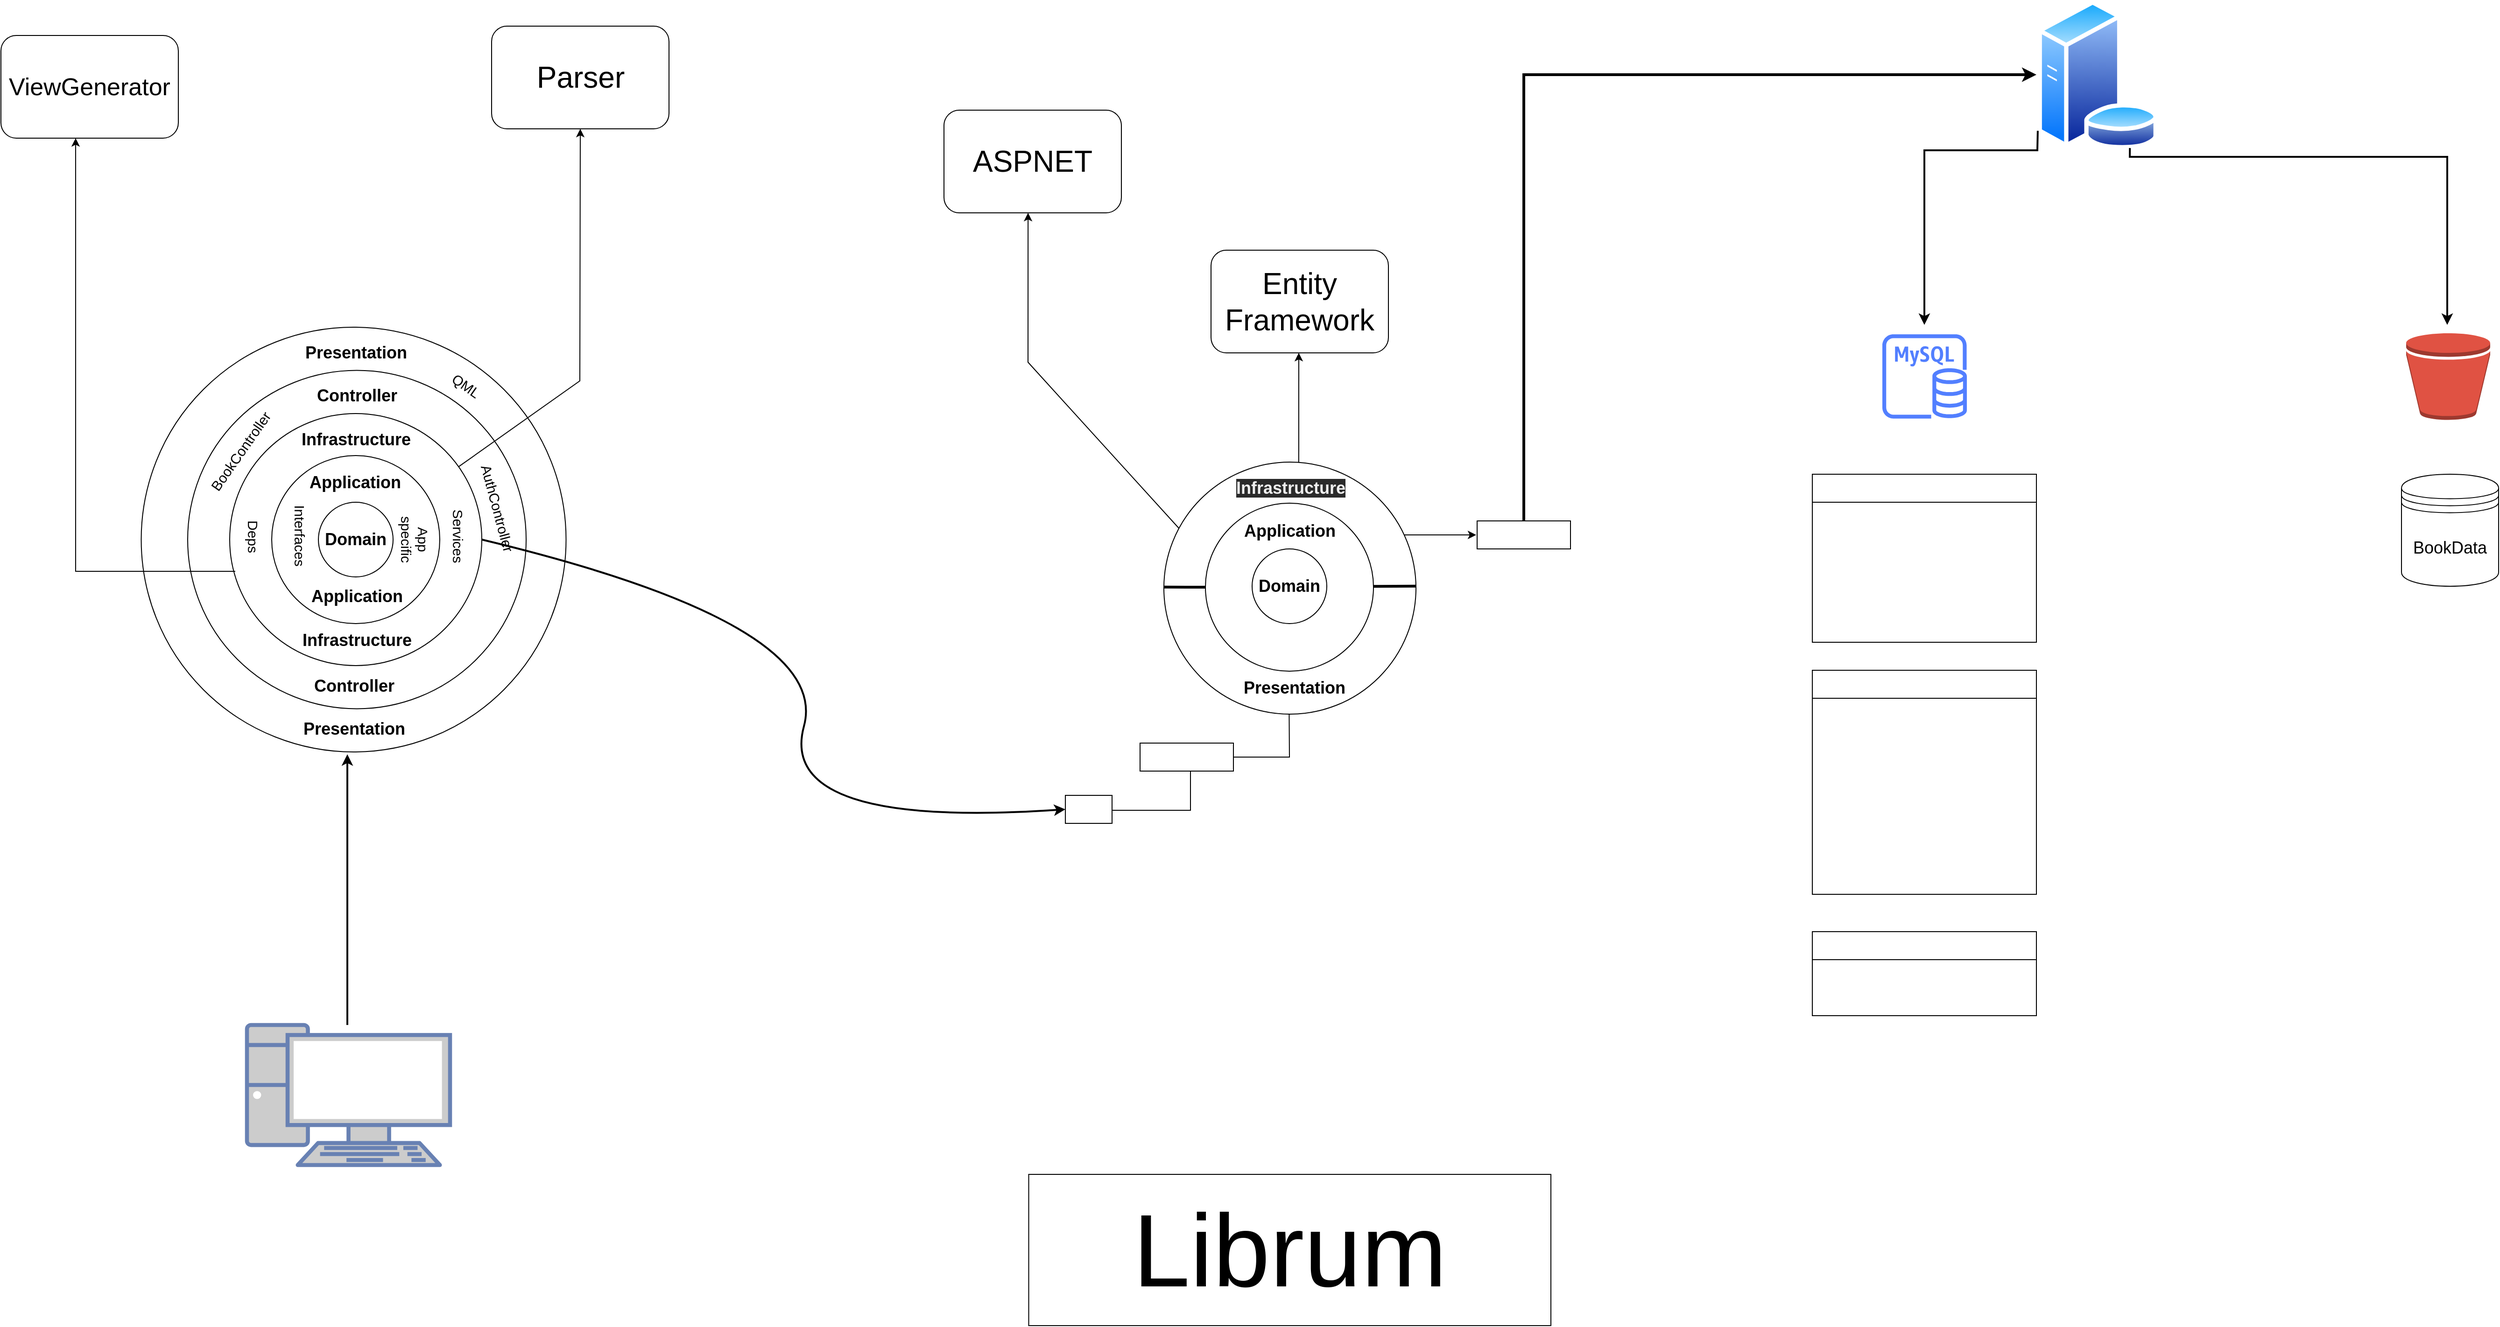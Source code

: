<mxfile version="18.0.1" type="device"><diagram id="UjWuv3JrhT-Ci1nRG43G" name="Page-1"><mxGraphModel dx="3555" dy="2163" grid="1" gridSize="10" guides="1" tooltips="1" connect="1" arrows="1" fold="1" page="1" pageScale="1" pageWidth="2800" pageHeight="1600" math="0" shadow="0"><root><mxCell id="0"/><mxCell id="1" parent="0"/><mxCell id="10" value="" style="ellipse;whiteSpace=wrap;html=1;aspect=fixed;fontSize=18;align=center;" parent="1" vertex="1"><mxGeometry x="210.25" y="482.5" width="455" height="455" as="geometry"/></mxCell><mxCell id="8" value="" style="ellipse;whiteSpace=wrap;html=1;aspect=fixed;fontSize=18;align=center;" parent="1" vertex="1"><mxGeometry x="260" y="528.75" width="362.5" height="362.5" as="geometry"/></mxCell><mxCell id="5" value="" style="ellipse;whiteSpace=wrap;html=1;aspect=fixed;fontSize=18;align=center;" parent="1" vertex="1"><mxGeometry x="305" y="575" width="270" height="270" as="geometry"/></mxCell><mxCell id="3" value="" style="ellipse;whiteSpace=wrap;html=1;aspect=fixed;fontSize=18;align=center;" parent="1" vertex="1"><mxGeometry x="350" y="620" width="180" height="180" as="geometry"/></mxCell><mxCell id="2" value="&lt;font style=&quot;font-size: 18px&quot;&gt;&lt;b&gt;Domain&lt;/b&gt;&lt;/font&gt;" style="ellipse;whiteSpace=wrap;html=1;aspect=fixed;" parent="1" vertex="1"><mxGeometry x="400" y="670" width="80" height="80" as="geometry"/></mxCell><mxCell id="4" value="&lt;b&gt;Application&lt;/b&gt;" style="rounded=0;whiteSpace=wrap;html=1;fontSize=18;align=center;strokeColor=none;" parent="1" vertex="1"><mxGeometry x="401.5" y="634" width="75" height="29" as="geometry"/></mxCell><mxCell id="7" value="&lt;b&gt;Infrastructure&lt;/b&gt;" style="rounded=0;whiteSpace=wrap;html=1;fontSize=18;align=center;strokeColor=none;" parent="1" vertex="1"><mxGeometry x="404.5" y="591" width="70.5" height="23" as="geometry"/></mxCell><mxCell id="9" value="&lt;b&gt;Controller&lt;/b&gt;" style="rounded=0;whiteSpace=wrap;html=1;fontSize=18;align=center;strokeColor=none;" parent="1" vertex="1"><mxGeometry x="406" y="540" width="70.5" height="31" as="geometry"/></mxCell><mxCell id="11" value="&lt;b&gt;Presentation&lt;/b&gt;" style="rounded=0;whiteSpace=wrap;html=1;fontSize=18;align=center;strokeColor=none;" parent="1" vertex="1"><mxGeometry x="405" y="494" width="70.5" height="31" as="geometry"/></mxCell><mxCell id="12" value="&lt;font style=&quot;font-size: 32px&quot;&gt;Parser&lt;/font&gt;" style="rounded=1;whiteSpace=wrap;html=1;fontSize=18;align=center;" parent="1" vertex="1"><mxGeometry x="585.5" y="160" width="190" height="110" as="geometry"/></mxCell><mxCell id="14" value="&lt;font style=&quot;font-size: 26px&quot;&gt;ViewGenerator&lt;/font&gt;" style="rounded=1;whiteSpace=wrap;html=1;fontSize=18;align=center;" parent="1" vertex="1"><mxGeometry x="60" y="170" width="190" height="110" as="geometry"/></mxCell><mxCell id="15" value="" style="endArrow=classic;html=1;rounded=0;fontSize=26;exitX=0.022;exitY=0.626;exitDx=0;exitDy=0;startArrow=none;exitPerimeter=0;" parent="1" source="5" edge="1"><mxGeometry width="50" height="50" relative="1" as="geometry"><mxPoint x="570" y="780" as="sourcePoint"/><mxPoint x="140" y="280" as="targetPoint"/><Array as="points"><mxPoint x="140" y="744"/></Array></mxGeometry></mxCell><mxCell id="16" value="" style="endArrow=classic;html=1;rounded=0;fontSize=26;entryX=0.5;entryY=1;entryDx=0;entryDy=0;" parent="1" source="5" target="12" edge="1"><mxGeometry width="50" height="50" relative="1" as="geometry"><mxPoint x="660" y="660" as="sourcePoint"/><mxPoint x="710" y="610" as="targetPoint"/><Array as="points"><mxPoint x="680" y="540"/></Array></mxGeometry></mxCell><mxCell id="17" value="BookController" style="rounded=0;whiteSpace=wrap;html=1;fontSize=15;align=center;strokeColor=none;rotation=-55;" parent="1" vertex="1"><mxGeometry x="279" y="600" width="75" height="30" as="geometry"/></mxCell><mxCell id="21" value="QML" style="rounded=0;whiteSpace=wrap;html=1;fontSize=15;align=center;strokeColor=none;rotation=35;" parent="1" vertex="1"><mxGeometry x="521" y="530" width="75" height="30" as="geometry"/></mxCell><mxCell id="22" value="AuthController" style="rounded=0;whiteSpace=wrap;html=1;fontSize=15;align=center;strokeColor=none;rotation=75;" parent="1" vertex="1"><mxGeometry x="554.5" y="661" width="75" height="30" as="geometry"/></mxCell><mxCell id="24" value="Services" style="rounded=0;whiteSpace=wrap;html=1;fontSize=15;align=center;strokeColor=none;rotation=90;" parent="1" vertex="1"><mxGeometry x="512.5" y="691" width="75" height="30" as="geometry"/></mxCell><mxCell id="25" value="Interfaces" style="rounded=0;whiteSpace=wrap;html=1;fontSize=15;align=center;strokeColor=none;rotation=90;" parent="1" vertex="1"><mxGeometry x="343" y="691" width="75" height="30" as="geometry"/></mxCell><mxCell id="26" value="App specific" style="rounded=0;whiteSpace=wrap;html=1;fontSize=15;align=center;strokeColor=none;rotation=90;" parent="1" vertex="1"><mxGeometry x="466" y="695" width="75" height="30" as="geometry"/></mxCell><mxCell id="47" value="Deps" style="rounded=0;whiteSpace=wrap;html=1;fontSize=15;align=center;strokeColor=none;rotation=90;" parent="1" vertex="1"><mxGeometry x="293" y="692" width="75" height="30" as="geometry"/></mxCell><mxCell id="52" value="&lt;font color=&quot;#ffffff&quot; size=&quot;1&quot;&gt;&lt;b style=&quot;font-size: 28px&quot;&gt;&lt;br&gt;User&lt;/b&gt;&lt;/font&gt;" style="fontColor=#0066CC;verticalAlign=top;verticalLabelPosition=bottom;labelPosition=center;align=center;html=1;outlineConnect=0;fillColor=#CCCCCC;strokeColor=#6881B3;gradientColor=none;gradientDirection=north;strokeWidth=2;shape=mxgraph.networks.pc;fontSize=26;" parent="1" vertex="1"><mxGeometry x="323.5" y="1230" width="217.5" height="150" as="geometry"/></mxCell><mxCell id="53" value="" style="endArrow=classic;html=1;rounded=0;fontSize=28;fontColor=#FFFFFF;strokeWidth=2;" parent="1" edge="1"><mxGeometry width="50" height="50" relative="1" as="geometry"><mxPoint x="431" y="1230" as="sourcePoint"/><mxPoint x="431" y="940" as="targetPoint"/></mxGeometry></mxCell><mxCell id="54" value="&lt;b&gt;Presentation&lt;/b&gt;" style="rounded=0;whiteSpace=wrap;html=1;fontSize=18;align=center;strokeColor=none;" parent="1" vertex="1"><mxGeometry x="402.5" y="897" width="70.5" height="31" as="geometry"/></mxCell><mxCell id="55" value="&lt;b&gt;Application&lt;/b&gt;" style="rounded=0;whiteSpace=wrap;html=1;fontSize=18;align=center;strokeColor=none;" parent="1" vertex="1"><mxGeometry x="403.5" y="756" width="75" height="29" as="geometry"/></mxCell><mxCell id="56" value="&lt;b&gt;Infrastructure&lt;/b&gt;" style="rounded=0;whiteSpace=wrap;html=1;fontSize=18;align=center;strokeColor=none;" parent="1" vertex="1"><mxGeometry x="405.5" y="806" width="70.5" height="23" as="geometry"/></mxCell><mxCell id="71" value="" style="ellipse;whiteSpace=wrap;html=1;aspect=fixed;fontSize=18;align=center;" parent="1" vertex="1"><mxGeometry x="1305.5" y="627" width="270" height="270" as="geometry"/></mxCell><mxCell id="58" value="&lt;b&gt;Controller&lt;/b&gt;" style="rounded=0;whiteSpace=wrap;html=1;fontSize=18;align=center;strokeColor=none;" parent="1" vertex="1"><mxGeometry x="402.5" y="851" width="70.5" height="31" as="geometry"/></mxCell><mxCell id="68" value="" style="ellipse;whiteSpace=wrap;html=1;aspect=fixed;fontSize=18;align=center;" parent="1" vertex="1"><mxGeometry x="1350" y="671" width="180" height="180" as="geometry"/></mxCell><mxCell id="67" value="&lt;font style=&quot;font-size: 18px&quot;&gt;&lt;b&gt;Domain&lt;/b&gt;&lt;/font&gt;" style="ellipse;whiteSpace=wrap;html=1;aspect=fixed;" parent="1" vertex="1"><mxGeometry x="1400" y="720" width="80" height="80" as="geometry"/></mxCell><mxCell id="69" value="&lt;b&gt;Application&lt;/b&gt;" style="rounded=0;whiteSpace=wrap;html=1;fontSize=18;align=center;strokeColor=none;" parent="1" vertex="1"><mxGeometry x="1403" y="686" width="75" height="29" as="geometry"/></mxCell><mxCell id="72" value="&lt;b style=&quot;color: rgb(240, 240, 240); font-family: helvetica; font-size: 18px; font-style: normal; letter-spacing: normal; text-align: center; text-indent: 0px; text-transform: none; word-spacing: 0px; background-color: rgb(42, 42, 42);&quot;&gt;Infrastructure&lt;/b&gt;" style="text;whiteSpace=wrap;html=1;fontSize=18;fontColor=#FFFFFF;" parent="1" vertex="1"><mxGeometry x="1381" y="638" width="140" height="23" as="geometry"/></mxCell><mxCell id="74" value="" style="endArrow=none;html=1;rounded=0;fontSize=18;fontColor=#FFFFFF;strokeWidth=3;exitX=0.001;exitY=0.496;exitDx=0;exitDy=0;exitPerimeter=0;" parent="1" source="71" target="68" edge="1"><mxGeometry width="50" height="50" relative="1" as="geometry"><mxPoint x="1310" y="765" as="sourcePoint"/><mxPoint x="1360" y="715" as="targetPoint"/></mxGeometry></mxCell><mxCell id="75" value="" style="endArrow=none;html=1;rounded=0;fontSize=18;fontColor=#FFFFFF;strokeWidth=3;exitX=1;exitY=0.495;exitDx=0;exitDy=0;exitPerimeter=0;" parent="1" source="68" edge="1"><mxGeometry width="50" height="50" relative="1" as="geometry"><mxPoint x="1531" y="760" as="sourcePoint"/><mxPoint x="1575.502" y="759.819" as="targetPoint"/></mxGeometry></mxCell><mxCell id="76" value="&lt;b&gt;Presentation&lt;/b&gt;" style="rounded=0;whiteSpace=wrap;html=1;fontSize=18;align=center;strokeColor=none;" parent="1" vertex="1"><mxGeometry x="1409.5" y="853" width="70.5" height="31" as="geometry"/></mxCell><mxCell id="77" value="Controllers" style="rounded=0;whiteSpace=wrap;html=1;fontSize=18;fontColor=#FFFFFF;fillColor=default;gradientColor=none;align=center;" parent="1" vertex="1"><mxGeometry x="1280" y="928" width="100" height="30" as="geometry"/></mxCell><mxCell id="78" value="" style="endArrow=none;html=1;rounded=0;fontSize=18;fontColor=#FFFFFF;strokeWidth=1;exitX=1;exitY=0.5;exitDx=0;exitDy=0;entryX=0.497;entryY=1;entryDx=0;entryDy=0;entryPerimeter=0;" parent="1" source="77" target="71" edge="1"><mxGeometry width="50" height="50" relative="1" as="geometry"><mxPoint x="1390" y="990" as="sourcePoint"/><mxPoint x="1440" y="900" as="targetPoint"/><Array as="points"><mxPoint x="1440" y="943"/></Array></mxGeometry></mxCell><mxCell id="80" value="" style="endArrow=none;html=1;rounded=0;fontSize=18;fontColor=#FFFFFF;strokeWidth=1;entryX=0.54;entryY=1;entryDx=0;entryDy=0;entryPerimeter=0;" parent="1" target="77" edge="1"><mxGeometry width="50" height="50" relative="1" as="geometry"><mxPoint x="1250" y="1000" as="sourcePoint"/><mxPoint x="1260" y="930" as="targetPoint"/><Array as="points"><mxPoint x="1334" y="1000"/></Array></mxGeometry></mxCell><mxCell id="81" value="User" style="rounded=0;whiteSpace=wrap;html=1;fontSize=18;fontColor=#FFFFFF;fillColor=default;gradientColor=none;align=center;" parent="1" vertex="1"><mxGeometry x="1200" y="984" width="50" height="30" as="geometry"/></mxCell><mxCell id="83" value="" style="curved=1;endArrow=classic;html=1;rounded=0;fontSize=18;fontColor=#FFFFFF;strokeWidth=2;entryX=0;entryY=0.5;entryDx=0;entryDy=0;exitX=1;exitY=0.5;exitDx=0;exitDy=0;" parent="1" source="5" target="81" edge="1"><mxGeometry width="50" height="50" relative="1" as="geometry"><mxPoint x="950" y="980" as="sourcePoint"/><mxPoint x="1000" y="930" as="targetPoint"/><Array as="points"><mxPoint x="950" y="800"/><mxPoint x="890" y="1020"/></Array></mxGeometry></mxCell><mxCell id="86" value="" style="endArrow=classic;html=1;rounded=0;fontSize=18;fontColor=#FFFFFF;strokeWidth=1;exitX=0.06;exitY=0.263;exitDx=0;exitDy=0;exitPerimeter=0;entryX=0.474;entryY=1;entryDx=0;entryDy=0;entryPerimeter=0;" parent="1" source="71" target="87" edge="1"><mxGeometry width="50" height="50" relative="1" as="geometry"><mxPoint x="1350" y="660" as="sourcePoint"/><mxPoint x="1160" y="370" as="targetPoint"/><Array as="points"><mxPoint x="1160" y="520"/></Array></mxGeometry></mxCell><mxCell id="87" value="&lt;span style=&quot;font-size: 32px&quot;&gt;ASPNET&lt;/span&gt;" style="rounded=1;whiteSpace=wrap;html=1;fontSize=18;align=center;" parent="1" vertex="1"><mxGeometry x="1070" y="250" width="190" height="110" as="geometry"/></mxCell><mxCell id="88" value="&lt;span style=&quot;font-size: 32px&quot;&gt;Entity Framework&lt;/span&gt;" style="rounded=1;whiteSpace=wrap;html=1;fontSize=18;align=center;" parent="1" vertex="1"><mxGeometry x="1356" y="400" width="190" height="110" as="geometry"/></mxCell><mxCell id="90" value="" style="endArrow=classic;html=1;rounded=0;fontSize=18;fontColor=#FFFFFF;strokeWidth=1;exitX=0.535;exitY=0.001;exitDx=0;exitDy=0;exitPerimeter=0;" parent="1" source="71" edge="1"><mxGeometry width="50" height="50" relative="1" as="geometry"><mxPoint x="1450" y="620" as="sourcePoint"/><mxPoint x="1450" y="510" as="targetPoint"/></mxGeometry></mxCell><mxCell id="95" value="" style="aspect=fixed;perimeter=ellipsePerimeter;html=1;align=center;shadow=0;dashed=0;spacingTop=3;image;image=img/lib/active_directory/database_server.svg;fontSize=18;fontColor=#FFFFFF;fillColor=default;gradientColor=none;" parent="1" vertex="1"><mxGeometry x="2240" y="132" width="131.2" height="160" as="geometry"/></mxCell><mxCell id="97" value="" style="endArrow=classic;html=1;rounded=0;fontSize=18;fontColor=#FFFFFF;strokeWidth=2;exitX=0.011;exitY=0.876;exitDx=0;exitDy=0;exitPerimeter=0;" parent="1" source="95" edge="1"><mxGeometry width="50" height="50" relative="1" as="geometry"><mxPoint x="1850" y="450" as="sourcePoint"/><mxPoint x="2120" y="480" as="targetPoint"/><Array as="points"><mxPoint x="2241" y="293"/><mxPoint x="2120" y="293"/></Array></mxGeometry></mxCell><mxCell id="98" value="" style="endArrow=classic;html=1;rounded=0;fontSize=18;fontColor=#FFFFFF;strokeWidth=2;exitX=0.763;exitY=0.991;exitDx=0;exitDy=0;exitPerimeter=0;" parent="1" source="95" edge="1"><mxGeometry width="50" height="50" relative="1" as="geometry"><mxPoint x="2340" y="300" as="sourcePoint"/><mxPoint x="2680" y="480" as="targetPoint"/><Array as="points"><mxPoint x="2340" y="300"/><mxPoint x="2680" y="300"/></Array></mxGeometry></mxCell><mxCell id="100" value="AWS s3" style="outlineConnect=0;dashed=0;verticalLabelPosition=bottom;verticalAlign=top;align=center;html=1;shape=mxgraph.aws3.bucket;fillColor=#E05243;gradientColor=none;fontSize=18;fontColor=#FFFFFF;" parent="1" vertex="1"><mxGeometry x="2636" y="488.75" width="90" height="93" as="geometry"/></mxCell><mxCell id="101" value="&lt;font style=&quot;font-size: 18px&quot; color=&quot;#ffffff&quot;&gt;MySQL&lt;/font&gt;" style="sketch=0;outlineConnect=0;fontColor=#232F3E;gradientColor=none;fillColor=#527FFF;strokeColor=none;dashed=0;verticalLabelPosition=bottom;verticalAlign=top;align=center;html=1;fontSize=12;fontStyle=0;aspect=fixed;pointerEvents=1;shape=mxgraph.aws4.rds_mysql_instance;" parent="1" vertex="1"><mxGeometry x="2075" y="490" width="90.5" height="90.5" as="geometry"/></mxCell><mxCell id="102" value="Users" style="swimlane;fontStyle=0;childLayout=stackLayout;horizontal=1;startSize=30;horizontalStack=0;resizeParent=1;resizeParentMax=0;resizeLast=0;collapsible=1;marginBottom=0;fontSize=18;fontColor=#FFFFFF;fillColor=default;gradientColor=none;align=center;" parent="1" vertex="1"><mxGeometry x="2000" y="640" width="240" height="180" as="geometry"/></mxCell><mxCell id="103" value="Firstname : string" style="text;strokeColor=none;fillColor=none;align=left;verticalAlign=middle;spacingLeft=4;spacingRight=4;overflow=hidden;points=[[0,0.5],[1,0.5]];portConstraint=eastwest;rotatable=0;fontSize=18;fontColor=#FFFFFF;" parent="102" vertex="1"><mxGeometry y="30" width="240" height="30" as="geometry"/></mxCell><mxCell id="104" value="Lastname : string" style="text;strokeColor=none;fillColor=none;align=left;verticalAlign=middle;spacingLeft=4;spacingRight=4;overflow=hidden;points=[[0,0.5],[1,0.5]];portConstraint=eastwest;rotatable=0;fontSize=18;fontColor=#FFFFFF;" parent="102" vertex="1"><mxGeometry y="60" width="240" height="30" as="geometry"/></mxCell><mxCell id="105" value="Email : string" style="text;strokeColor=none;fillColor=none;align=left;verticalAlign=middle;spacingLeft=4;spacingRight=4;overflow=hidden;points=[[0,0.5],[1,0.5]];portConstraint=eastwest;rotatable=0;fontSize=18;fontColor=#FFFFFF;" parent="102" vertex="1"><mxGeometry y="90" width="240" height="30" as="geometry"/></mxCell><mxCell id="107" value="Age : int" style="text;strokeColor=none;fillColor=none;align=left;verticalAlign=middle;spacingLeft=4;spacingRight=4;overflow=hidden;points=[[0,0.5],[1,0.5]];portConstraint=eastwest;rotatable=0;fontSize=18;fontColor=#FFFFFF;" parent="102" vertex="1"><mxGeometry y="120" width="240" height="30" as="geometry"/></mxCell><mxCell id="106" value="AccountCreation : DateTime" style="text;strokeColor=none;fillColor=none;align=left;verticalAlign=middle;spacingLeft=4;spacingRight=4;overflow=hidden;points=[[0,0.5],[1,0.5]];portConstraint=eastwest;rotatable=0;fontSize=18;fontColor=#FFFFFF;" parent="102" vertex="1"><mxGeometry y="150" width="240" height="30" as="geometry"/></mxCell><mxCell id="108" value="Books" style="swimlane;fontStyle=0;childLayout=stackLayout;horizontal=1;startSize=30;horizontalStack=0;resizeParent=1;resizeParentMax=0;resizeLast=0;collapsible=1;marginBottom=0;fontSize=18;fontColor=#FFFFFF;fillColor=default;gradientColor=none;align=center;" parent="1" vertex="1"><mxGeometry x="2000" y="850" width="240" height="240" as="geometry"/></mxCell><mxCell id="109" value="Name : string" style="text;strokeColor=none;fillColor=none;align=left;verticalAlign=middle;spacingLeft=4;spacingRight=4;overflow=hidden;points=[[0,0.5],[1,0.5]];portConstraint=eastwest;rotatable=0;fontSize=18;fontColor=#FFFFFF;" parent="108" vertex="1"><mxGeometry y="30" width="240" height="30" as="geometry"/></mxCell><mxCell id="110" value="PublishingDate : DateTime" style="text;strokeColor=none;fillColor=none;align=left;verticalAlign=middle;spacingLeft=4;spacingRight=4;overflow=hidden;points=[[0,0.5],[1,0.5]];portConstraint=eastwest;rotatable=0;fontSize=18;fontColor=#FFFFFF;" parent="108" vertex="1"><mxGeometry y="60" width="240" height="30" as="geometry"/></mxCell><mxCell id="111" value="Pages : int" style="text;strokeColor=none;fillColor=none;align=left;verticalAlign=middle;spacingLeft=4;spacingRight=4;overflow=hidden;points=[[0,0.5],[1,0.5]];portConstraint=eastwest;rotatable=0;fontSize=18;fontColor=#FFFFFF;" parent="108" vertex="1"><mxGeometry y="90" width="240" height="30" as="geometry"/></mxCell><mxCell id="112" value="Format : string" style="text;strokeColor=none;fillColor=none;align=left;verticalAlign=middle;spacingLeft=4;spacingRight=4;overflow=hidden;points=[[0,0.5],[1,0.5]];portConstraint=eastwest;rotatable=0;fontSize=18;fontColor=#FFFFFF;" parent="108" vertex="1"><mxGeometry y="120" width="240" height="30" as="geometry"/></mxCell><mxCell id="114" value="DataLink : Link" style="text;strokeColor=none;fillColor=none;align=left;verticalAlign=middle;spacingLeft=4;spacingRight=4;overflow=hidden;points=[[0,0.5],[1,0.5]];portConstraint=eastwest;rotatable=0;fontSize=18;fontColor=#FFFFFF;" parent="108" vertex="1"><mxGeometry y="150" width="240" height="30" as="geometry"/></mxCell><mxCell id="113" value="Authors : Author" style="text;strokeColor=none;fillColor=none;align=left;verticalAlign=middle;spacingLeft=4;spacingRight=4;overflow=hidden;points=[[0,0.5],[1,0.5]];portConstraint=eastwest;rotatable=0;fontSize=18;fontColor=#FFFFFF;" parent="108" vertex="1"><mxGeometry y="180" width="240" height="30" as="geometry"/></mxCell><mxCell id="115" value="Users : User" style="text;strokeColor=none;fillColor=none;align=left;verticalAlign=middle;spacingLeft=4;spacingRight=4;overflow=hidden;points=[[0,0.5],[1,0.5]];portConstraint=eastwest;rotatable=0;fontSize=18;fontColor=#FFFFFF;" parent="108" vertex="1"><mxGeometry y="210" width="240" height="30" as="geometry"/></mxCell><mxCell id="117" value="Author" style="swimlane;fontStyle=0;childLayout=stackLayout;horizontal=1;startSize=30;horizontalStack=0;resizeParent=1;resizeParentMax=0;resizeLast=0;collapsible=1;marginBottom=0;fontSize=18;fontColor=#FFFFFF;fillColor=default;gradientColor=none;align=center;" parent="1" vertex="1"><mxGeometry x="2000" y="1130" width="240" height="90" as="geometry"/></mxCell><mxCell id="118" value="FirstName : string" style="text;strokeColor=none;fillColor=none;align=left;verticalAlign=middle;spacingLeft=4;spacingRight=4;overflow=hidden;points=[[0,0.5],[1,0.5]];portConstraint=eastwest;rotatable=0;fontSize=18;fontColor=#FFFFFF;" parent="117" vertex="1"><mxGeometry y="30" width="240" height="30" as="geometry"/></mxCell><mxCell id="119" value="LastName : string" style="text;strokeColor=none;fillColor=none;align=left;verticalAlign=middle;spacingLeft=4;spacingRight=4;overflow=hidden;points=[[0,0.5],[1,0.5]];portConstraint=eastwest;rotatable=0;fontSize=18;fontColor=#FFFFFF;" parent="117" vertex="1"><mxGeometry y="60" width="240" height="30" as="geometry"/></mxCell><mxCell id="125" value="&lt;font style=&quot;font-size: 18px&quot;&gt;BookData&lt;/font&gt;" style="shape=datastore;whiteSpace=wrap;html=1;" parent="1" vertex="1"><mxGeometry x="2631" y="640" width="104" height="120" as="geometry"/></mxCell><mxCell id="127" value="&lt;font style=&quot;font-size: 110px&quot;&gt;Librum&lt;/font&gt;" style="rounded=0;whiteSpace=wrap;html=1;fontSize=100;" parent="1" vertex="1"><mxGeometry x="1160.75" y="1390" width="559.25" height="162" as="geometry"/></mxCell><mxCell id="128" value="Services" style="rounded=0;whiteSpace=wrap;html=1;fontSize=18;fontColor=#FFFFFF;fillColor=default;gradientColor=none;align=center;" parent="1" vertex="1"><mxGeometry x="1641" y="690" width="100" height="30" as="geometry"/></mxCell><mxCell id="129" value="" style="endArrow=classic;html=1;rounded=0;fontSize=110;" parent="1" edge="1"><mxGeometry width="50" height="50" relative="1" as="geometry"><mxPoint x="1563" y="705" as="sourcePoint"/><mxPoint x="1640" y="705" as="targetPoint"/></mxGeometry></mxCell><mxCell id="130" value="" style="endArrow=classic;html=1;rounded=0;fontSize=110;entryX=0;entryY=0.5;entryDx=0;entryDy=0;exitX=0.5;exitY=0;exitDx=0;exitDy=0;strokeWidth=3;" parent="1" source="128" target="95" edge="1"><mxGeometry width="50" height="50" relative="1" as="geometry"><mxPoint x="1690" y="680" as="sourcePoint"/><mxPoint x="1730" y="720" as="targetPoint"/><Array as="points"><mxPoint x="1691" y="212"/></Array></mxGeometry></mxCell></root></mxGraphModel></diagram></mxfile>